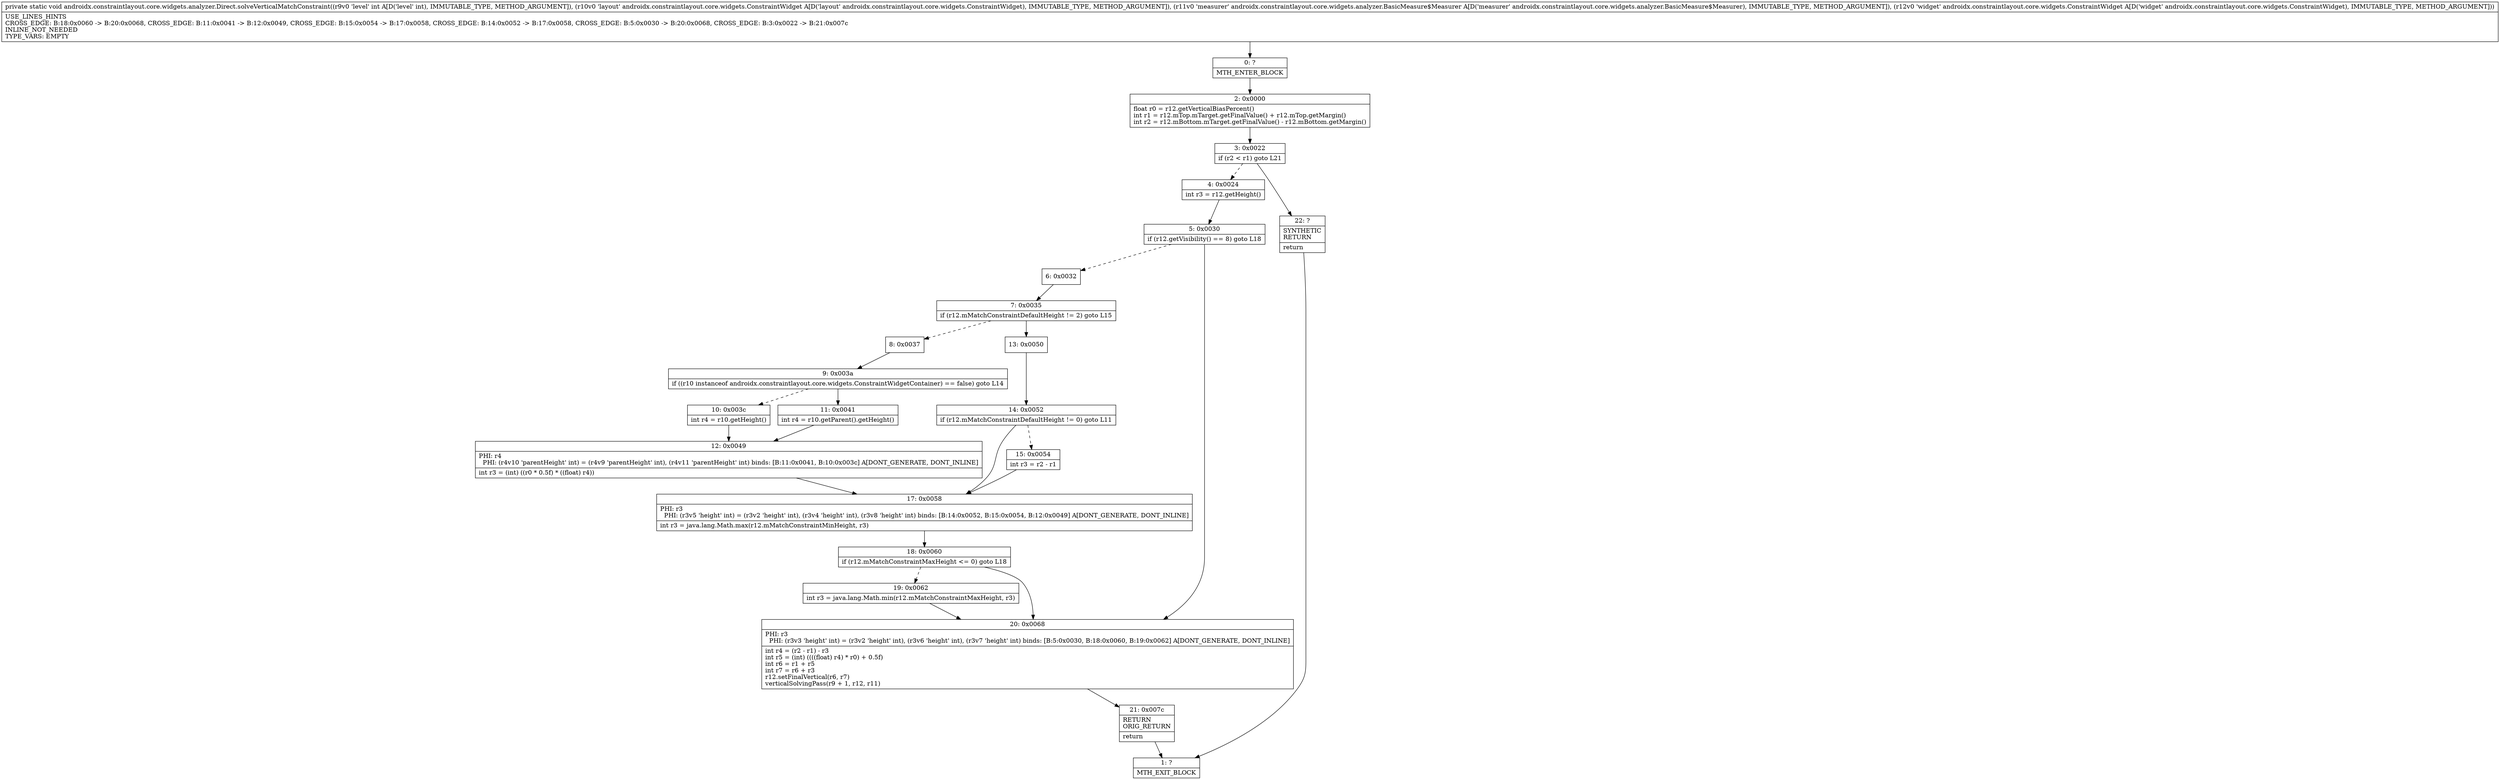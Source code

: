 digraph "CFG forandroidx.constraintlayout.core.widgets.analyzer.Direct.solveVerticalMatchConstraint(ILandroidx\/constraintlayout\/core\/widgets\/ConstraintWidget;Landroidx\/constraintlayout\/core\/widgets\/analyzer\/BasicMeasure$Measurer;Landroidx\/constraintlayout\/core\/widgets\/ConstraintWidget;)V" {
Node_0 [shape=record,label="{0\:\ ?|MTH_ENTER_BLOCK\l}"];
Node_2 [shape=record,label="{2\:\ 0x0000|float r0 = r12.getVerticalBiasPercent()\lint r1 = r12.mTop.mTarget.getFinalValue() + r12.mTop.getMargin()\lint r2 = r12.mBottom.mTarget.getFinalValue() \- r12.mBottom.getMargin()\l}"];
Node_3 [shape=record,label="{3\:\ 0x0022|if (r2 \< r1) goto L21\l}"];
Node_4 [shape=record,label="{4\:\ 0x0024|int r3 = r12.getHeight()\l}"];
Node_5 [shape=record,label="{5\:\ 0x0030|if (r12.getVisibility() == 8) goto L18\l}"];
Node_6 [shape=record,label="{6\:\ 0x0032}"];
Node_7 [shape=record,label="{7\:\ 0x0035|if (r12.mMatchConstraintDefaultHeight != 2) goto L15\l}"];
Node_8 [shape=record,label="{8\:\ 0x0037}"];
Node_9 [shape=record,label="{9\:\ 0x003a|if ((r10 instanceof androidx.constraintlayout.core.widgets.ConstraintWidgetContainer) == false) goto L14\l}"];
Node_10 [shape=record,label="{10\:\ 0x003c|int r4 = r10.getHeight()\l}"];
Node_12 [shape=record,label="{12\:\ 0x0049|PHI: r4 \l  PHI: (r4v10 'parentHeight' int) = (r4v9 'parentHeight' int), (r4v11 'parentHeight' int) binds: [B:11:0x0041, B:10:0x003c] A[DONT_GENERATE, DONT_INLINE]\l|int r3 = (int) ((r0 * 0.5f) * ((float) r4))\l}"];
Node_17 [shape=record,label="{17\:\ 0x0058|PHI: r3 \l  PHI: (r3v5 'height' int) = (r3v2 'height' int), (r3v4 'height' int), (r3v8 'height' int) binds: [B:14:0x0052, B:15:0x0054, B:12:0x0049] A[DONT_GENERATE, DONT_INLINE]\l|int r3 = java.lang.Math.max(r12.mMatchConstraintMinHeight, r3)\l}"];
Node_18 [shape=record,label="{18\:\ 0x0060|if (r12.mMatchConstraintMaxHeight \<= 0) goto L18\l}"];
Node_19 [shape=record,label="{19\:\ 0x0062|int r3 = java.lang.Math.min(r12.mMatchConstraintMaxHeight, r3)\l}"];
Node_11 [shape=record,label="{11\:\ 0x0041|int r4 = r10.getParent().getHeight()\l}"];
Node_13 [shape=record,label="{13\:\ 0x0050}"];
Node_14 [shape=record,label="{14\:\ 0x0052|if (r12.mMatchConstraintDefaultHeight != 0) goto L11\l}"];
Node_15 [shape=record,label="{15\:\ 0x0054|int r3 = r2 \- r1\l}"];
Node_20 [shape=record,label="{20\:\ 0x0068|PHI: r3 \l  PHI: (r3v3 'height' int) = (r3v2 'height' int), (r3v6 'height' int), (r3v7 'height' int) binds: [B:5:0x0030, B:18:0x0060, B:19:0x0062] A[DONT_GENERATE, DONT_INLINE]\l|int r4 = (r2 \- r1) \- r3\lint r5 = (int) ((((float) r4) * r0) + 0.5f)\lint r6 = r1 + r5\lint r7 = r6 + r3\lr12.setFinalVertical(r6, r7)\lverticalSolvingPass(r9 + 1, r12, r11)\l}"];
Node_21 [shape=record,label="{21\:\ 0x007c|RETURN\lORIG_RETURN\l|return\l}"];
Node_1 [shape=record,label="{1\:\ ?|MTH_EXIT_BLOCK\l}"];
Node_22 [shape=record,label="{22\:\ ?|SYNTHETIC\lRETURN\l|return\l}"];
MethodNode[shape=record,label="{private static void androidx.constraintlayout.core.widgets.analyzer.Direct.solveVerticalMatchConstraint((r9v0 'level' int A[D('level' int), IMMUTABLE_TYPE, METHOD_ARGUMENT]), (r10v0 'layout' androidx.constraintlayout.core.widgets.ConstraintWidget A[D('layout' androidx.constraintlayout.core.widgets.ConstraintWidget), IMMUTABLE_TYPE, METHOD_ARGUMENT]), (r11v0 'measurer' androidx.constraintlayout.core.widgets.analyzer.BasicMeasure$Measurer A[D('measurer' androidx.constraintlayout.core.widgets.analyzer.BasicMeasure$Measurer), IMMUTABLE_TYPE, METHOD_ARGUMENT]), (r12v0 'widget' androidx.constraintlayout.core.widgets.ConstraintWidget A[D('widget' androidx.constraintlayout.core.widgets.ConstraintWidget), IMMUTABLE_TYPE, METHOD_ARGUMENT]))  | USE_LINES_HINTS\lCROSS_EDGE: B:18:0x0060 \-\> B:20:0x0068, CROSS_EDGE: B:11:0x0041 \-\> B:12:0x0049, CROSS_EDGE: B:15:0x0054 \-\> B:17:0x0058, CROSS_EDGE: B:14:0x0052 \-\> B:17:0x0058, CROSS_EDGE: B:5:0x0030 \-\> B:20:0x0068, CROSS_EDGE: B:3:0x0022 \-\> B:21:0x007c\lINLINE_NOT_NEEDED\lTYPE_VARS: EMPTY\l}"];
MethodNode -> Node_0;Node_0 -> Node_2;
Node_2 -> Node_3;
Node_3 -> Node_4[style=dashed];
Node_3 -> Node_22;
Node_4 -> Node_5;
Node_5 -> Node_6[style=dashed];
Node_5 -> Node_20;
Node_6 -> Node_7;
Node_7 -> Node_8[style=dashed];
Node_7 -> Node_13;
Node_8 -> Node_9;
Node_9 -> Node_10[style=dashed];
Node_9 -> Node_11;
Node_10 -> Node_12;
Node_12 -> Node_17;
Node_17 -> Node_18;
Node_18 -> Node_19[style=dashed];
Node_18 -> Node_20;
Node_19 -> Node_20;
Node_11 -> Node_12;
Node_13 -> Node_14;
Node_14 -> Node_15[style=dashed];
Node_14 -> Node_17;
Node_15 -> Node_17;
Node_20 -> Node_21;
Node_21 -> Node_1;
Node_22 -> Node_1;
}

